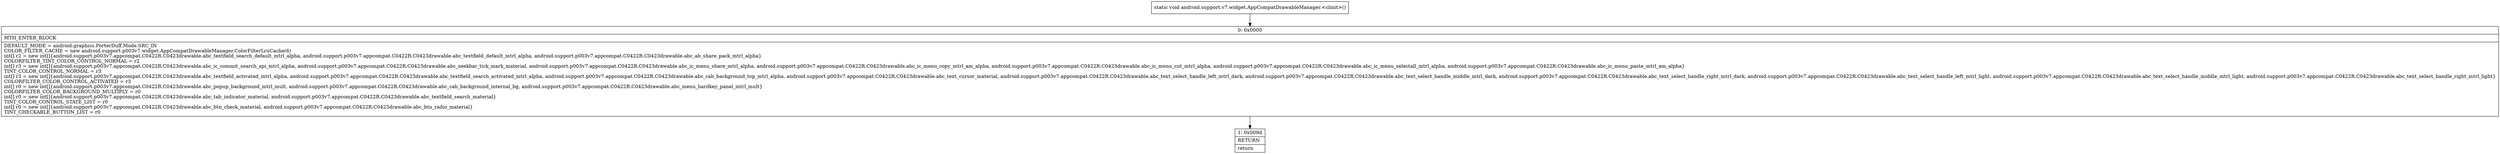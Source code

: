 digraph "CFG forandroid.support.v7.widget.AppCompatDrawableManager.\<clinit\>()V" {
Node_0 [shape=record,label="{0\:\ 0x0000|MTH_ENTER_BLOCK\l|DEFAULT_MODE = android.graphics.PorterDuff.Mode.SRC_IN\lCOLOR_FILTER_CACHE = new android.support.p003v7.widget.AppCompatDrawableManager.ColorFilterLruCache(6)\lint[] r2 = new int[]\{android.support.p003v7.appcompat.C0422R.C0423drawable.abc_textfield_search_default_mtrl_alpha, android.support.p003v7.appcompat.C0422R.C0423drawable.abc_textfield_default_mtrl_alpha, android.support.p003v7.appcompat.C0422R.C0423drawable.abc_ab_share_pack_mtrl_alpha\}\lCOLORFILTER_TINT_COLOR_CONTROL_NORMAL = r2\lint[] r3 = new int[]\{android.support.p003v7.appcompat.C0422R.C0423drawable.abc_ic_commit_search_api_mtrl_alpha, android.support.p003v7.appcompat.C0422R.C0423drawable.abc_seekbar_tick_mark_material, android.support.p003v7.appcompat.C0422R.C0423drawable.abc_ic_menu_share_mtrl_alpha, android.support.p003v7.appcompat.C0422R.C0423drawable.abc_ic_menu_copy_mtrl_am_alpha, android.support.p003v7.appcompat.C0422R.C0423drawable.abc_ic_menu_cut_mtrl_alpha, android.support.p003v7.appcompat.C0422R.C0423drawable.abc_ic_menu_selectall_mtrl_alpha, android.support.p003v7.appcompat.C0422R.C0423drawable.abc_ic_menu_paste_mtrl_am_alpha\}\lTINT_COLOR_CONTROL_NORMAL = r3\lint[] r3 = new int[]\{android.support.p003v7.appcompat.C0422R.C0423drawable.abc_textfield_activated_mtrl_alpha, android.support.p003v7.appcompat.C0422R.C0423drawable.abc_textfield_search_activated_mtrl_alpha, android.support.p003v7.appcompat.C0422R.C0423drawable.abc_cab_background_top_mtrl_alpha, android.support.p003v7.appcompat.C0422R.C0423drawable.abc_text_cursor_material, android.support.p003v7.appcompat.C0422R.C0423drawable.abc_text_select_handle_left_mtrl_dark, android.support.p003v7.appcompat.C0422R.C0423drawable.abc_text_select_handle_middle_mtrl_dark, android.support.p003v7.appcompat.C0422R.C0423drawable.abc_text_select_handle_right_mtrl_dark, android.support.p003v7.appcompat.C0422R.C0423drawable.abc_text_select_handle_left_mtrl_light, android.support.p003v7.appcompat.C0422R.C0423drawable.abc_text_select_handle_middle_mtrl_light, android.support.p003v7.appcompat.C0422R.C0423drawable.abc_text_select_handle_right_mtrl_light\}\lCOLORFILTER_COLOR_CONTROL_ACTIVATED = r3\lint[] r0 = new int[]\{android.support.p003v7.appcompat.C0422R.C0423drawable.abc_popup_background_mtrl_mult, android.support.p003v7.appcompat.C0422R.C0423drawable.abc_cab_background_internal_bg, android.support.p003v7.appcompat.C0422R.C0423drawable.abc_menu_hardkey_panel_mtrl_mult\}\lCOLORFILTER_COLOR_BACKGROUND_MULTIPLY = r0\lint[] r0 = new int[]\{android.support.p003v7.appcompat.C0422R.C0423drawable.abc_tab_indicator_material, android.support.p003v7.appcompat.C0422R.C0423drawable.abc_textfield_search_material\}\lTINT_COLOR_CONTROL_STATE_LIST = r0\lint[] r0 = new int[]\{android.support.p003v7.appcompat.C0422R.C0423drawable.abc_btn_check_material, android.support.p003v7.appcompat.C0422R.C0423drawable.abc_btn_radio_material\}\lTINT_CHECKABLE_BUTTON_LIST = r0\l}"];
Node_1 [shape=record,label="{1\:\ 0x009d|RETURN\l|return\l}"];
MethodNode[shape=record,label="{static void android.support.v7.widget.AppCompatDrawableManager.\<clinit\>() }"];
MethodNode -> Node_0;
Node_0 -> Node_1;
}

